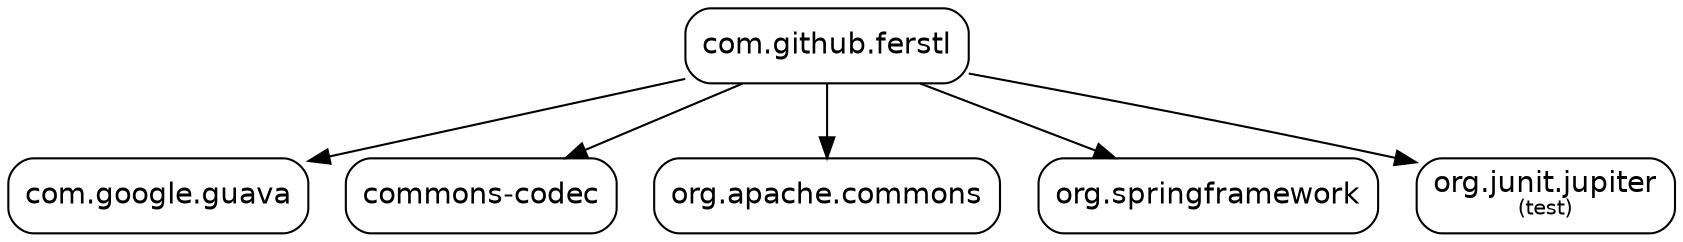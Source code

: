 digraph "module-2" {
  node [shape="box",style="rounded",fontname="Helvetica",fontsize="14"]
  edge [fontsize="10",fontname="Helvetica"]

  // Node Definitions:
  "com.github.ferstl:compile"[label=<<font point-size="14">com.github.ferstl</font>>]
  "com.google.guava:compile"[label=<<font point-size="14">com.google.guava</font>>]
  "commons-codec:compile"[label=<<font point-size="14">commons-codec</font>>]
  "org.apache.commons:compile"[label=<<font point-size="14">org.apache.commons</font>>]
  "org.springframework:compile"[label=<<font point-size="14">org.springframework</font>>]
  "org.junit.jupiter:test"[label=<<font point-size="14">org.junit.jupiter</font><font point-size="10"><br/>(test)</font>>]

  // Edge Definitions:
  "com.github.ferstl:compile" -> "com.google.guava:compile"
  "com.github.ferstl:compile" -> "commons-codec:compile"
  "com.github.ferstl:compile" -> "org.apache.commons:compile"
  "com.github.ferstl:compile" -> "org.springframework:compile"
  "com.github.ferstl:compile" -> "org.junit.jupiter:test"
}
